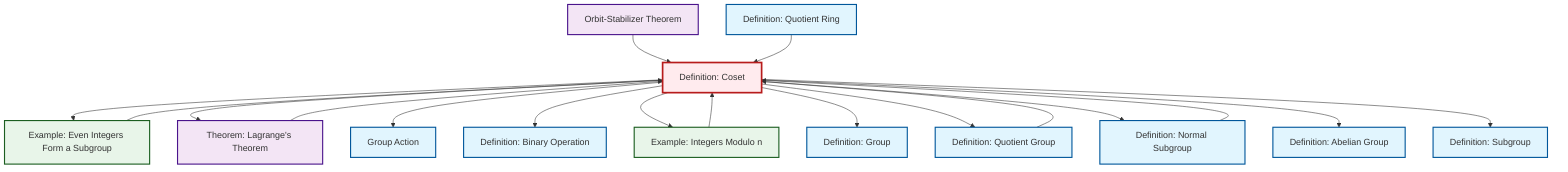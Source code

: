 graph TD
    classDef definition fill:#e1f5fe,stroke:#01579b,stroke-width:2px
    classDef theorem fill:#f3e5f5,stroke:#4a148c,stroke-width:2px
    classDef axiom fill:#fff3e0,stroke:#e65100,stroke-width:2px
    classDef example fill:#e8f5e9,stroke:#1b5e20,stroke-width:2px
    classDef current fill:#ffebee,stroke:#b71c1c,stroke-width:3px
    def-coset["Definition: Coset"]:::definition
    thm-lagrange["Theorem: Lagrange's Theorem"]:::theorem
    def-quotient-group["Definition: Quotient Group"]:::definition
    def-quotient-ring["Definition: Quotient Ring"]:::definition
    def-subgroup["Definition: Subgroup"]:::definition
    def-group-action["Group Action"]:::definition
    thm-orbit-stabilizer["Orbit-Stabilizer Theorem"]:::theorem
    def-group["Definition: Group"]:::definition
    ex-even-integers-subgroup["Example: Even Integers Form a Subgroup"]:::example
    ex-quotient-integers-mod-n["Example: Integers Modulo n"]:::example
    def-binary-operation["Definition: Binary Operation"]:::definition
    def-normal-subgroup["Definition: Normal Subgroup"]:::definition
    def-abelian-group["Definition: Abelian Group"]:::definition
    def-coset --> ex-even-integers-subgroup
    thm-orbit-stabilizer --> def-coset
    def-normal-subgroup --> def-coset
    def-coset --> thm-lagrange
    def-coset --> def-group-action
    def-coset --> def-binary-operation
    thm-lagrange --> def-coset
    def-coset --> ex-quotient-integers-mod-n
    def-coset --> def-group
    def-coset --> def-quotient-group
    def-quotient-ring --> def-coset
    ex-quotient-integers-mod-n --> def-coset
    def-coset --> def-normal-subgroup
    ex-even-integers-subgroup --> def-coset
    def-coset --> def-abelian-group
    def-coset --> def-subgroup
    def-quotient-group --> def-coset
    class def-coset current